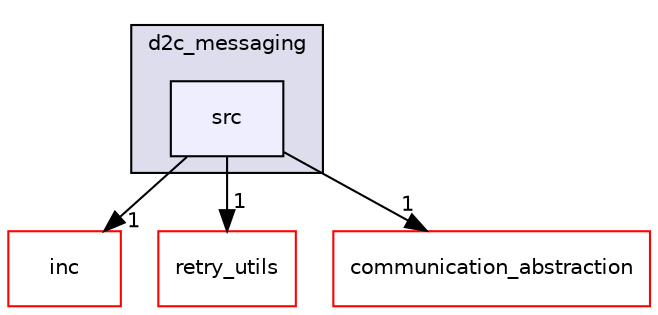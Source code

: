 digraph "src/utils/d2c_messaging/src" {
  compound=true
  node [ fontsize="10", fontname="Helvetica"];
  edge [ labelfontsize="10", labelfontname="Helvetica"];
  subgraph clusterdir_b72c536e15facf887af9555e17449442 {
    graph [ bgcolor="#ddddee", pencolor="black", label="d2c_messaging" fontname="Helvetica", fontsize="10", URL="dir_b72c536e15facf887af9555e17449442.html"]
  dir_5d0a1750c8530059da6305c1ba936883 [shape=box, label="src", style="filled", fillcolor="#eeeeff", pencolor="black", URL="dir_5d0a1750c8530059da6305c1ba936883.html"];
  }
  dir_9feabbec74f9cdb3ac3795ce18de7968 [shape=box label="inc" fillcolor="white" style="filled" color="red" URL="dir_9feabbec74f9cdb3ac3795ce18de7968.html"];
  dir_680403d8275d59f7d27d8af6b9966233 [shape=box label="retry_utils" fillcolor="white" style="filled" color="red" URL="dir_680403d8275d59f7d27d8af6b9966233.html"];
  dir_6a7a80e3a28e47e18d71692aeda9df13 [shape=box label="communication_abstraction" fillcolor="white" style="filled" color="red" URL="dir_6a7a80e3a28e47e18d71692aeda9df13.html"];
  dir_5d0a1750c8530059da6305c1ba936883->dir_9feabbec74f9cdb3ac3795ce18de7968 [headlabel="1", labeldistance=1.5 headhref="dir_000173_000171.html"];
  dir_5d0a1750c8530059da6305c1ba936883->dir_680403d8275d59f7d27d8af6b9966233 [headlabel="1", labeldistance=1.5 headhref="dir_000173_000222.html"];
  dir_5d0a1750c8530059da6305c1ba936883->dir_6a7a80e3a28e47e18d71692aeda9df13 [headlabel="1", labeldistance=1.5 headhref="dir_000173_000041.html"];
}
